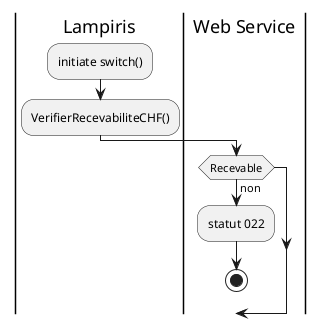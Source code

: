 {
  "sha1": "j03kpvecemfy38t8wpc611y9le3ft90",
  "insertion": {
    "when": "2024-06-03T18:59:31.373Z",
    "user": "plantuml@gmail.com"
  }
}
@startuml
|Lampiris|
:initiate switch();
:VerifierRecevabiliteCHF();
|Web Service|
if (Recevable) then (non)
:statut 022;
stop
endif
@enduml
